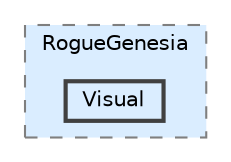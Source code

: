 digraph "Q:/IdleWave/Projet/Assets/Scripts/RogueGenesia/Visual"
{
 // LATEX_PDF_SIZE
  bgcolor="transparent";
  edge [fontname=Helvetica,fontsize=10,labelfontname=Helvetica,labelfontsize=10];
  node [fontname=Helvetica,fontsize=10,shape=box,height=0.2,width=0.4];
  compound=true
  subgraph clusterdir_d4c8a807693b39dbeba49ac8db2dc23a {
    graph [ bgcolor="#daedff", pencolor="grey50", label="RogueGenesia", fontname=Helvetica,fontsize=10 style="filled,dashed", URL="dir_d4c8a807693b39dbeba49ac8db2dc23a.html",tooltip=""]
  dir_a8cf59139185f02485478c93e2295fcc [label="Visual", fillcolor="#daedff", color="grey25", style="filled,bold", URL="dir_a8cf59139185f02485478c93e2295fcc.html",tooltip=""];
  }
}
